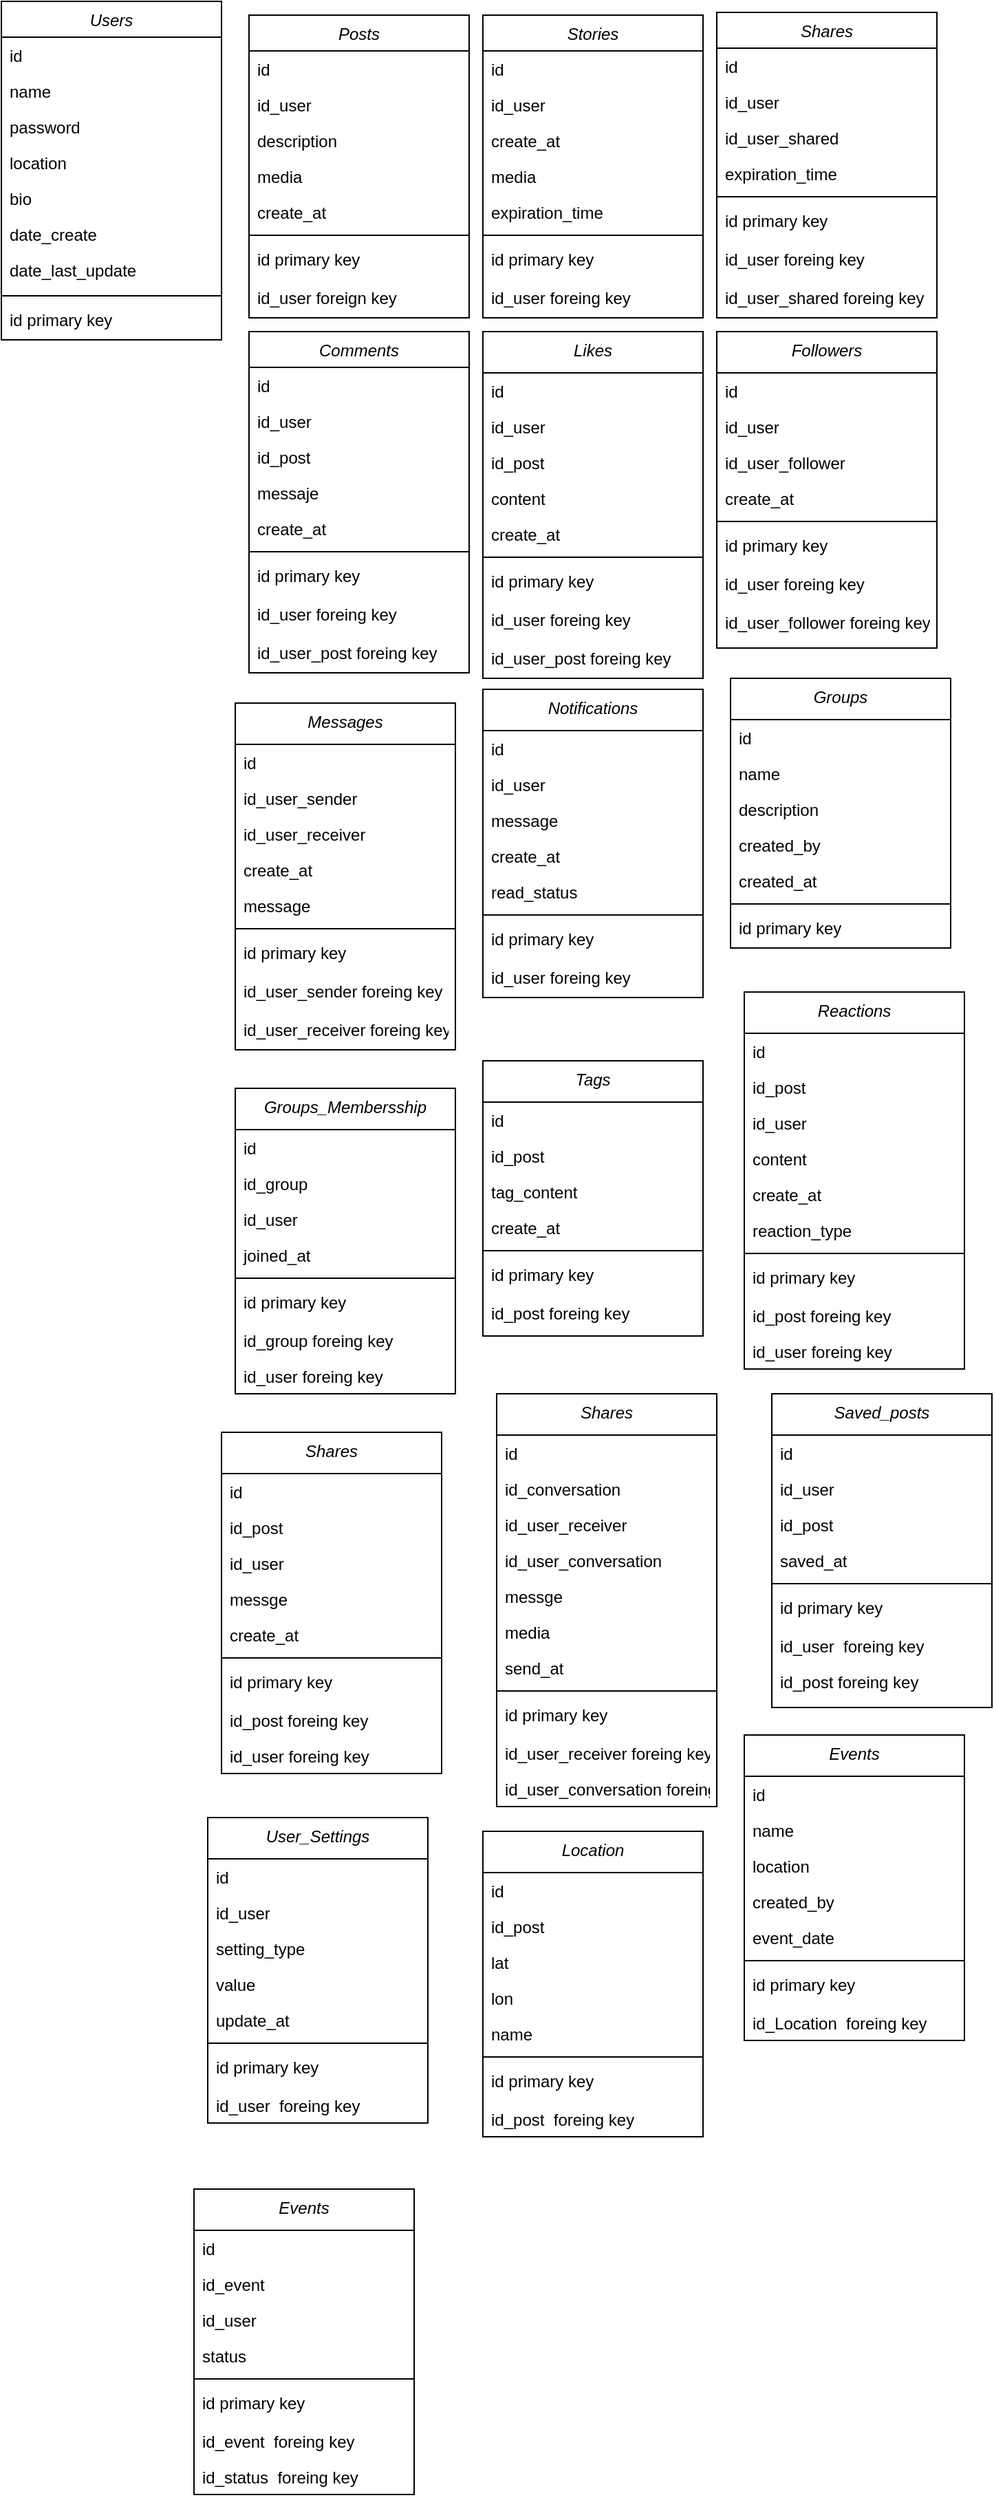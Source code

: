 <mxfile version="24.2.5" type="device">
  <diagram id="C5RBs43oDa-KdzZeNtuy" name="Page-1">
    <mxGraphModel dx="891" dy="434" grid="1" gridSize="10" guides="1" tooltips="1" connect="1" arrows="1" fold="1" page="1" pageScale="1" pageWidth="827" pageHeight="1169" math="0" shadow="0">
      <root>
        <mxCell id="WIyWlLk6GJQsqaUBKTNV-0" />
        <mxCell id="WIyWlLk6GJQsqaUBKTNV-1" parent="WIyWlLk6GJQsqaUBKTNV-0" />
        <mxCell id="zkfFHV4jXpPFQw0GAbJ--0" value="Users" style="swimlane;fontStyle=2;align=center;verticalAlign=top;childLayout=stackLayout;horizontal=1;startSize=26;horizontalStack=0;resizeParent=1;resizeLast=0;collapsible=1;marginBottom=0;rounded=0;shadow=0;strokeWidth=1;" parent="WIyWlLk6GJQsqaUBKTNV-1" vertex="1">
          <mxGeometry x="20" y="90" width="160" height="246" as="geometry">
            <mxRectangle x="230" y="140" width="160" height="26" as="alternateBounds" />
          </mxGeometry>
        </mxCell>
        <mxCell id="zkfFHV4jXpPFQw0GAbJ--1" value="id" style="text;align=left;verticalAlign=top;spacingLeft=4;spacingRight=4;overflow=hidden;rotatable=0;points=[[0,0.5],[1,0.5]];portConstraint=eastwest;" parent="zkfFHV4jXpPFQw0GAbJ--0" vertex="1">
          <mxGeometry y="26" width="160" height="26" as="geometry" />
        </mxCell>
        <mxCell id="zkfFHV4jXpPFQw0GAbJ--2" value="name    " style="text;align=left;verticalAlign=top;spacingLeft=4;spacingRight=4;overflow=hidden;rotatable=0;points=[[0,0.5],[1,0.5]];portConstraint=eastwest;rounded=0;shadow=0;html=0;" parent="zkfFHV4jXpPFQw0GAbJ--0" vertex="1">
          <mxGeometry y="52" width="160" height="26" as="geometry" />
        </mxCell>
        <mxCell id="zkfFHV4jXpPFQw0GAbJ--3" value="password" style="text;align=left;verticalAlign=top;spacingLeft=4;spacingRight=4;overflow=hidden;rotatable=0;points=[[0,0.5],[1,0.5]];portConstraint=eastwest;rounded=0;shadow=0;html=0;" parent="zkfFHV4jXpPFQw0GAbJ--0" vertex="1">
          <mxGeometry y="78" width="160" height="26" as="geometry" />
        </mxCell>
        <mxCell id="zkfFHV4jXpPFQw0GAbJ--5" value="location" style="text;align=left;verticalAlign=top;spacingLeft=4;spacingRight=4;overflow=hidden;rotatable=0;points=[[0,0.5],[1,0.5]];portConstraint=eastwest;" parent="zkfFHV4jXpPFQw0GAbJ--0" vertex="1">
          <mxGeometry y="104" width="160" height="26" as="geometry" />
        </mxCell>
        <mxCell id="OXAkG8kLN1oahMP6CsG_-2" value="bio" style="text;align=left;verticalAlign=top;spacingLeft=4;spacingRight=4;overflow=hidden;rotatable=0;points=[[0,0.5],[1,0.5]];portConstraint=eastwest;rounded=0;shadow=0;html=0;" vertex="1" parent="zkfFHV4jXpPFQw0GAbJ--0">
          <mxGeometry y="130" width="160" height="26" as="geometry" />
        </mxCell>
        <mxCell id="OXAkG8kLN1oahMP6CsG_-1" value="date_create" style="text;align=left;verticalAlign=top;spacingLeft=4;spacingRight=4;overflow=hidden;rotatable=0;points=[[0,0.5],[1,0.5]];portConstraint=eastwest;rounded=0;shadow=0;html=0;" vertex="1" parent="zkfFHV4jXpPFQw0GAbJ--0">
          <mxGeometry y="156" width="160" height="26" as="geometry" />
        </mxCell>
        <mxCell id="OXAkG8kLN1oahMP6CsG_-0" value="date_last_update" style="text;align=left;verticalAlign=top;spacingLeft=4;spacingRight=4;overflow=hidden;rotatable=0;points=[[0,0.5],[1,0.5]];portConstraint=eastwest;rounded=0;shadow=0;html=0;" vertex="1" parent="zkfFHV4jXpPFQw0GAbJ--0">
          <mxGeometry y="182" width="160" height="28" as="geometry" />
        </mxCell>
        <mxCell id="zkfFHV4jXpPFQw0GAbJ--4" value="" style="line;html=1;strokeWidth=1;align=left;verticalAlign=middle;spacingTop=-1;spacingLeft=3;spacingRight=3;rotatable=0;labelPosition=right;points=[];portConstraint=eastwest;" parent="zkfFHV4jXpPFQw0GAbJ--0" vertex="1">
          <mxGeometry y="210" width="160" height="8" as="geometry" />
        </mxCell>
        <mxCell id="OXAkG8kLN1oahMP6CsG_-12" value="id primary key" style="text;align=left;verticalAlign=top;spacingLeft=4;spacingRight=4;overflow=hidden;rotatable=0;points=[[0,0.5],[1,0.5]];portConstraint=eastwest;rounded=0;shadow=0;html=0;" vertex="1" parent="zkfFHV4jXpPFQw0GAbJ--0">
          <mxGeometry y="218" width="160" height="28" as="geometry" />
        </mxCell>
        <mxCell id="OXAkG8kLN1oahMP6CsG_-13" value="Posts" style="swimlane;fontStyle=2;align=center;verticalAlign=top;childLayout=stackLayout;horizontal=1;startSize=26;horizontalStack=0;resizeParent=1;resizeLast=0;collapsible=1;marginBottom=0;rounded=0;shadow=0;strokeWidth=1;" vertex="1" parent="WIyWlLk6GJQsqaUBKTNV-1">
          <mxGeometry x="200" y="100" width="160" height="220" as="geometry">
            <mxRectangle x="230" y="140" width="160" height="26" as="alternateBounds" />
          </mxGeometry>
        </mxCell>
        <mxCell id="OXAkG8kLN1oahMP6CsG_-14" value="id" style="text;align=left;verticalAlign=top;spacingLeft=4;spacingRight=4;overflow=hidden;rotatable=0;points=[[0,0.5],[1,0.5]];portConstraint=eastwest;" vertex="1" parent="OXAkG8kLN1oahMP6CsG_-13">
          <mxGeometry y="26" width="160" height="26" as="geometry" />
        </mxCell>
        <mxCell id="OXAkG8kLN1oahMP6CsG_-15" value="id_user" style="text;align=left;verticalAlign=top;spacingLeft=4;spacingRight=4;overflow=hidden;rotatable=0;points=[[0,0.5],[1,0.5]];portConstraint=eastwest;rounded=0;shadow=0;html=0;" vertex="1" parent="OXAkG8kLN1oahMP6CsG_-13">
          <mxGeometry y="52" width="160" height="26" as="geometry" />
        </mxCell>
        <mxCell id="OXAkG8kLN1oahMP6CsG_-16" value="description" style="text;align=left;verticalAlign=top;spacingLeft=4;spacingRight=4;overflow=hidden;rotatable=0;points=[[0,0.5],[1,0.5]];portConstraint=eastwest;rounded=0;shadow=0;html=0;" vertex="1" parent="OXAkG8kLN1oahMP6CsG_-13">
          <mxGeometry y="78" width="160" height="26" as="geometry" />
        </mxCell>
        <mxCell id="OXAkG8kLN1oahMP6CsG_-17" value="media" style="text;align=left;verticalAlign=top;spacingLeft=4;spacingRight=4;overflow=hidden;rotatable=0;points=[[0,0.5],[1,0.5]];portConstraint=eastwest;" vertex="1" parent="OXAkG8kLN1oahMP6CsG_-13">
          <mxGeometry y="104" width="160" height="26" as="geometry" />
        </mxCell>
        <mxCell id="OXAkG8kLN1oahMP6CsG_-18" value="create_at" style="text;align=left;verticalAlign=top;spacingLeft=4;spacingRight=4;overflow=hidden;rotatable=0;points=[[0,0.5],[1,0.5]];portConstraint=eastwest;rounded=0;shadow=0;html=0;" vertex="1" parent="OXAkG8kLN1oahMP6CsG_-13">
          <mxGeometry y="130" width="160" height="26" as="geometry" />
        </mxCell>
        <mxCell id="OXAkG8kLN1oahMP6CsG_-21" value="" style="line;html=1;strokeWidth=1;align=left;verticalAlign=middle;spacingTop=-1;spacingLeft=3;spacingRight=3;rotatable=0;labelPosition=right;points=[];portConstraint=eastwest;" vertex="1" parent="OXAkG8kLN1oahMP6CsG_-13">
          <mxGeometry y="156" width="160" height="8" as="geometry" />
        </mxCell>
        <mxCell id="OXAkG8kLN1oahMP6CsG_-22" value="id primary key" style="text;align=left;verticalAlign=top;spacingLeft=4;spacingRight=4;overflow=hidden;rotatable=0;points=[[0,0.5],[1,0.5]];portConstraint=eastwest;rounded=0;shadow=0;html=0;" vertex="1" parent="OXAkG8kLN1oahMP6CsG_-13">
          <mxGeometry y="164" width="160" height="28" as="geometry" />
        </mxCell>
        <mxCell id="OXAkG8kLN1oahMP6CsG_-31" value="id_user foreign key" style="text;align=left;verticalAlign=top;spacingLeft=4;spacingRight=4;overflow=hidden;rotatable=0;points=[[0,0.5],[1,0.5]];portConstraint=eastwest;rounded=0;shadow=0;html=0;" vertex="1" parent="OXAkG8kLN1oahMP6CsG_-13">
          <mxGeometry y="192" width="160" height="28" as="geometry" />
        </mxCell>
        <mxCell id="OXAkG8kLN1oahMP6CsG_-23" value="Stories" style="swimlane;fontStyle=2;align=center;verticalAlign=top;childLayout=stackLayout;horizontal=1;startSize=26;horizontalStack=0;resizeParent=1;resizeLast=0;collapsible=1;marginBottom=0;rounded=0;shadow=0;strokeWidth=1;" vertex="1" parent="WIyWlLk6GJQsqaUBKTNV-1">
          <mxGeometry x="370" y="100" width="160" height="220" as="geometry">
            <mxRectangle x="230" y="140" width="160" height="26" as="alternateBounds" />
          </mxGeometry>
        </mxCell>
        <mxCell id="OXAkG8kLN1oahMP6CsG_-24" value="id" style="text;align=left;verticalAlign=top;spacingLeft=4;spacingRight=4;overflow=hidden;rotatable=0;points=[[0,0.5],[1,0.5]];portConstraint=eastwest;" vertex="1" parent="OXAkG8kLN1oahMP6CsG_-23">
          <mxGeometry y="26" width="160" height="26" as="geometry" />
        </mxCell>
        <mxCell id="OXAkG8kLN1oahMP6CsG_-25" value="id_user" style="text;align=left;verticalAlign=top;spacingLeft=4;spacingRight=4;overflow=hidden;rotatable=0;points=[[0,0.5],[1,0.5]];portConstraint=eastwest;rounded=0;shadow=0;html=0;" vertex="1" parent="OXAkG8kLN1oahMP6CsG_-23">
          <mxGeometry y="52" width="160" height="26" as="geometry" />
        </mxCell>
        <mxCell id="OXAkG8kLN1oahMP6CsG_-26" value="create_at" style="text;align=left;verticalAlign=top;spacingLeft=4;spacingRight=4;overflow=hidden;rotatable=0;points=[[0,0.5],[1,0.5]];portConstraint=eastwest;rounded=0;shadow=0;html=0;" vertex="1" parent="OXAkG8kLN1oahMP6CsG_-23">
          <mxGeometry y="78" width="160" height="26" as="geometry" />
        </mxCell>
        <mxCell id="OXAkG8kLN1oahMP6CsG_-27" value="media" style="text;align=left;verticalAlign=top;spacingLeft=4;spacingRight=4;overflow=hidden;rotatable=0;points=[[0,0.5],[1,0.5]];portConstraint=eastwest;" vertex="1" parent="OXAkG8kLN1oahMP6CsG_-23">
          <mxGeometry y="104" width="160" height="26" as="geometry" />
        </mxCell>
        <mxCell id="OXAkG8kLN1oahMP6CsG_-28" value="expiration_time" style="text;align=left;verticalAlign=top;spacingLeft=4;spacingRight=4;overflow=hidden;rotatable=0;points=[[0,0.5],[1,0.5]];portConstraint=eastwest;rounded=0;shadow=0;html=0;" vertex="1" parent="OXAkG8kLN1oahMP6CsG_-23">
          <mxGeometry y="130" width="160" height="26" as="geometry" />
        </mxCell>
        <mxCell id="OXAkG8kLN1oahMP6CsG_-29" value="" style="line;html=1;strokeWidth=1;align=left;verticalAlign=middle;spacingTop=-1;spacingLeft=3;spacingRight=3;rotatable=0;labelPosition=right;points=[];portConstraint=eastwest;" vertex="1" parent="OXAkG8kLN1oahMP6CsG_-23">
          <mxGeometry y="156" width="160" height="8" as="geometry" />
        </mxCell>
        <mxCell id="OXAkG8kLN1oahMP6CsG_-30" value="id primary key" style="text;align=left;verticalAlign=top;spacingLeft=4;spacingRight=4;overflow=hidden;rotatable=0;points=[[0,0.5],[1,0.5]];portConstraint=eastwest;rounded=0;shadow=0;html=0;" vertex="1" parent="OXAkG8kLN1oahMP6CsG_-23">
          <mxGeometry y="164" width="160" height="28" as="geometry" />
        </mxCell>
        <mxCell id="OXAkG8kLN1oahMP6CsG_-32" value="id_user foreing key" style="text;align=left;verticalAlign=top;spacingLeft=4;spacingRight=4;overflow=hidden;rotatable=0;points=[[0,0.5],[1,0.5]];portConstraint=eastwest;rounded=0;shadow=0;html=0;" vertex="1" parent="OXAkG8kLN1oahMP6CsG_-23">
          <mxGeometry y="192" width="160" height="28" as="geometry" />
        </mxCell>
        <mxCell id="OXAkG8kLN1oahMP6CsG_-33" value="Shares" style="swimlane;fontStyle=2;align=center;verticalAlign=top;childLayout=stackLayout;horizontal=1;startSize=26;horizontalStack=0;resizeParent=1;resizeLast=0;collapsible=1;marginBottom=0;rounded=0;shadow=0;strokeWidth=1;" vertex="1" parent="WIyWlLk6GJQsqaUBKTNV-1">
          <mxGeometry x="540" y="98" width="160" height="222" as="geometry">
            <mxRectangle x="230" y="140" width="160" height="26" as="alternateBounds" />
          </mxGeometry>
        </mxCell>
        <mxCell id="OXAkG8kLN1oahMP6CsG_-34" value="id" style="text;align=left;verticalAlign=top;spacingLeft=4;spacingRight=4;overflow=hidden;rotatable=0;points=[[0,0.5],[1,0.5]];portConstraint=eastwest;" vertex="1" parent="OXAkG8kLN1oahMP6CsG_-33">
          <mxGeometry y="26" width="160" height="26" as="geometry" />
        </mxCell>
        <mxCell id="OXAkG8kLN1oahMP6CsG_-35" value="id_user" style="text;align=left;verticalAlign=top;spacingLeft=4;spacingRight=4;overflow=hidden;rotatable=0;points=[[0,0.5],[1,0.5]];portConstraint=eastwest;rounded=0;shadow=0;html=0;" vertex="1" parent="OXAkG8kLN1oahMP6CsG_-33">
          <mxGeometry y="52" width="160" height="26" as="geometry" />
        </mxCell>
        <mxCell id="OXAkG8kLN1oahMP6CsG_-36" value="id_user_shared" style="text;align=left;verticalAlign=top;spacingLeft=4;spacingRight=4;overflow=hidden;rotatable=0;points=[[0,0.5],[1,0.5]];portConstraint=eastwest;rounded=0;shadow=0;html=0;" vertex="1" parent="OXAkG8kLN1oahMP6CsG_-33">
          <mxGeometry y="78" width="160" height="26" as="geometry" />
        </mxCell>
        <mxCell id="OXAkG8kLN1oahMP6CsG_-38" value="expiration_time" style="text;align=left;verticalAlign=top;spacingLeft=4;spacingRight=4;overflow=hidden;rotatable=0;points=[[0,0.5],[1,0.5]];portConstraint=eastwest;rounded=0;shadow=0;html=0;" vertex="1" parent="OXAkG8kLN1oahMP6CsG_-33">
          <mxGeometry y="104" width="160" height="26" as="geometry" />
        </mxCell>
        <mxCell id="OXAkG8kLN1oahMP6CsG_-39" value="" style="line;html=1;strokeWidth=1;align=left;verticalAlign=middle;spacingTop=-1;spacingLeft=3;spacingRight=3;rotatable=0;labelPosition=right;points=[];portConstraint=eastwest;" vertex="1" parent="OXAkG8kLN1oahMP6CsG_-33">
          <mxGeometry y="130" width="160" height="8" as="geometry" />
        </mxCell>
        <mxCell id="OXAkG8kLN1oahMP6CsG_-40" value="id primary key" style="text;align=left;verticalAlign=top;spacingLeft=4;spacingRight=4;overflow=hidden;rotatable=0;points=[[0,0.5],[1,0.5]];portConstraint=eastwest;rounded=0;shadow=0;html=0;" vertex="1" parent="OXAkG8kLN1oahMP6CsG_-33">
          <mxGeometry y="138" width="160" height="28" as="geometry" />
        </mxCell>
        <mxCell id="OXAkG8kLN1oahMP6CsG_-41" value="id_user foreing key" style="text;align=left;verticalAlign=top;spacingLeft=4;spacingRight=4;overflow=hidden;rotatable=0;points=[[0,0.5],[1,0.5]];portConstraint=eastwest;rounded=0;shadow=0;html=0;" vertex="1" parent="OXAkG8kLN1oahMP6CsG_-33">
          <mxGeometry y="166" width="160" height="28" as="geometry" />
        </mxCell>
        <mxCell id="OXAkG8kLN1oahMP6CsG_-43" value="id_user_shared foreing key" style="text;align=left;verticalAlign=top;spacingLeft=4;spacingRight=4;overflow=hidden;rotatable=0;points=[[0,0.5],[1,0.5]];portConstraint=eastwest;rounded=0;shadow=0;html=0;" vertex="1" parent="OXAkG8kLN1oahMP6CsG_-33">
          <mxGeometry y="194" width="160" height="28" as="geometry" />
        </mxCell>
        <mxCell id="OXAkG8kLN1oahMP6CsG_-44" value="Comments" style="swimlane;fontStyle=2;align=center;verticalAlign=top;childLayout=stackLayout;horizontal=1;startSize=26;horizontalStack=0;resizeParent=1;resizeLast=0;collapsible=1;marginBottom=0;rounded=0;shadow=0;strokeWidth=1;" vertex="1" parent="WIyWlLk6GJQsqaUBKTNV-1">
          <mxGeometry x="200" y="330" width="160" height="248" as="geometry">
            <mxRectangle x="230" y="140" width="160" height="26" as="alternateBounds" />
          </mxGeometry>
        </mxCell>
        <mxCell id="OXAkG8kLN1oahMP6CsG_-45" value="id" style="text;align=left;verticalAlign=top;spacingLeft=4;spacingRight=4;overflow=hidden;rotatable=0;points=[[0,0.5],[1,0.5]];portConstraint=eastwest;" vertex="1" parent="OXAkG8kLN1oahMP6CsG_-44">
          <mxGeometry y="26" width="160" height="26" as="geometry" />
        </mxCell>
        <mxCell id="OXAkG8kLN1oahMP6CsG_-46" value="id_user" style="text;align=left;verticalAlign=top;spacingLeft=4;spacingRight=4;overflow=hidden;rotatable=0;points=[[0,0.5],[1,0.5]];portConstraint=eastwest;rounded=0;shadow=0;html=0;" vertex="1" parent="OXAkG8kLN1oahMP6CsG_-44">
          <mxGeometry y="52" width="160" height="26" as="geometry" />
        </mxCell>
        <mxCell id="OXAkG8kLN1oahMP6CsG_-47" value="id_post" style="text;align=left;verticalAlign=top;spacingLeft=4;spacingRight=4;overflow=hidden;rotatable=0;points=[[0,0.5],[1,0.5]];portConstraint=eastwest;rounded=0;shadow=0;html=0;" vertex="1" parent="OXAkG8kLN1oahMP6CsG_-44">
          <mxGeometry y="78" width="160" height="26" as="geometry" />
        </mxCell>
        <mxCell id="OXAkG8kLN1oahMP6CsG_-48" value="messaje" style="text;align=left;verticalAlign=top;spacingLeft=4;spacingRight=4;overflow=hidden;rotatable=0;points=[[0,0.5],[1,0.5]];portConstraint=eastwest;rounded=0;shadow=0;html=0;" vertex="1" parent="OXAkG8kLN1oahMP6CsG_-44">
          <mxGeometry y="104" width="160" height="26" as="geometry" />
        </mxCell>
        <mxCell id="OXAkG8kLN1oahMP6CsG_-53" value="create_at" style="text;align=left;verticalAlign=top;spacingLeft=4;spacingRight=4;overflow=hidden;rotatable=0;points=[[0,0.5],[1,0.5]];portConstraint=eastwest;rounded=0;shadow=0;html=0;" vertex="1" parent="OXAkG8kLN1oahMP6CsG_-44">
          <mxGeometry y="130" width="160" height="26" as="geometry" />
        </mxCell>
        <mxCell id="OXAkG8kLN1oahMP6CsG_-49" value="" style="line;html=1;strokeWidth=1;align=left;verticalAlign=middle;spacingTop=-1;spacingLeft=3;spacingRight=3;rotatable=0;labelPosition=right;points=[];portConstraint=eastwest;" vertex="1" parent="OXAkG8kLN1oahMP6CsG_-44">
          <mxGeometry y="156" width="160" height="8" as="geometry" />
        </mxCell>
        <mxCell id="OXAkG8kLN1oahMP6CsG_-50" value="id primary key" style="text;align=left;verticalAlign=top;spacingLeft=4;spacingRight=4;overflow=hidden;rotatable=0;points=[[0,0.5],[1,0.5]];portConstraint=eastwest;rounded=0;shadow=0;html=0;" vertex="1" parent="OXAkG8kLN1oahMP6CsG_-44">
          <mxGeometry y="164" width="160" height="28" as="geometry" />
        </mxCell>
        <mxCell id="OXAkG8kLN1oahMP6CsG_-51" value="id_user foreing key" style="text;align=left;verticalAlign=top;spacingLeft=4;spacingRight=4;overflow=hidden;rotatable=0;points=[[0,0.5],[1,0.5]];portConstraint=eastwest;rounded=0;shadow=0;html=0;" vertex="1" parent="OXAkG8kLN1oahMP6CsG_-44">
          <mxGeometry y="192" width="160" height="28" as="geometry" />
        </mxCell>
        <mxCell id="OXAkG8kLN1oahMP6CsG_-52" value="id_user_post foreing key" style="text;align=left;verticalAlign=top;spacingLeft=4;spacingRight=4;overflow=hidden;rotatable=0;points=[[0,0.5],[1,0.5]];portConstraint=eastwest;rounded=0;shadow=0;html=0;" vertex="1" parent="OXAkG8kLN1oahMP6CsG_-44">
          <mxGeometry y="220" width="160" height="28" as="geometry" />
        </mxCell>
        <mxCell id="OXAkG8kLN1oahMP6CsG_-54" value="Likes" style="swimlane;fontStyle=2;align=center;verticalAlign=top;childLayout=stackLayout;horizontal=1;startSize=30;horizontalStack=0;resizeParent=1;resizeLast=0;collapsible=1;marginBottom=0;rounded=0;shadow=0;strokeWidth=1;" vertex="1" parent="WIyWlLk6GJQsqaUBKTNV-1">
          <mxGeometry x="370" y="330" width="160" height="252" as="geometry">
            <mxRectangle x="230" y="140" width="160" height="26" as="alternateBounds" />
          </mxGeometry>
        </mxCell>
        <mxCell id="OXAkG8kLN1oahMP6CsG_-55" value="id" style="text;align=left;verticalAlign=top;spacingLeft=4;spacingRight=4;overflow=hidden;rotatable=0;points=[[0,0.5],[1,0.5]];portConstraint=eastwest;" vertex="1" parent="OXAkG8kLN1oahMP6CsG_-54">
          <mxGeometry y="30" width="160" height="26" as="geometry" />
        </mxCell>
        <mxCell id="OXAkG8kLN1oahMP6CsG_-56" value="id_user" style="text;align=left;verticalAlign=top;spacingLeft=4;spacingRight=4;overflow=hidden;rotatable=0;points=[[0,0.5],[1,0.5]];portConstraint=eastwest;rounded=0;shadow=0;html=0;" vertex="1" parent="OXAkG8kLN1oahMP6CsG_-54">
          <mxGeometry y="56" width="160" height="26" as="geometry" />
        </mxCell>
        <mxCell id="OXAkG8kLN1oahMP6CsG_-57" value="id_post" style="text;align=left;verticalAlign=top;spacingLeft=4;spacingRight=4;overflow=hidden;rotatable=0;points=[[0,0.5],[1,0.5]];portConstraint=eastwest;rounded=0;shadow=0;html=0;" vertex="1" parent="OXAkG8kLN1oahMP6CsG_-54">
          <mxGeometry y="82" width="160" height="26" as="geometry" />
        </mxCell>
        <mxCell id="OXAkG8kLN1oahMP6CsG_-58" value="content" style="text;align=left;verticalAlign=top;spacingLeft=4;spacingRight=4;overflow=hidden;rotatable=0;points=[[0,0.5],[1,0.5]];portConstraint=eastwest;rounded=0;shadow=0;html=0;" vertex="1" parent="OXAkG8kLN1oahMP6CsG_-54">
          <mxGeometry y="108" width="160" height="26" as="geometry" />
        </mxCell>
        <mxCell id="OXAkG8kLN1oahMP6CsG_-59" value="create_at" style="text;align=left;verticalAlign=top;spacingLeft=4;spacingRight=4;overflow=hidden;rotatable=0;points=[[0,0.5],[1,0.5]];portConstraint=eastwest;rounded=0;shadow=0;html=0;" vertex="1" parent="OXAkG8kLN1oahMP6CsG_-54">
          <mxGeometry y="134" width="160" height="26" as="geometry" />
        </mxCell>
        <mxCell id="OXAkG8kLN1oahMP6CsG_-60" value="" style="line;html=1;strokeWidth=1;align=left;verticalAlign=middle;spacingTop=-1;spacingLeft=3;spacingRight=3;rotatable=0;labelPosition=right;points=[];portConstraint=eastwest;" vertex="1" parent="OXAkG8kLN1oahMP6CsG_-54">
          <mxGeometry y="160" width="160" height="8" as="geometry" />
        </mxCell>
        <mxCell id="OXAkG8kLN1oahMP6CsG_-61" value="id primary key" style="text;align=left;verticalAlign=top;spacingLeft=4;spacingRight=4;overflow=hidden;rotatable=0;points=[[0,0.5],[1,0.5]];portConstraint=eastwest;rounded=0;shadow=0;html=0;" vertex="1" parent="OXAkG8kLN1oahMP6CsG_-54">
          <mxGeometry y="168" width="160" height="28" as="geometry" />
        </mxCell>
        <mxCell id="OXAkG8kLN1oahMP6CsG_-62" value="id_user foreing key" style="text;align=left;verticalAlign=top;spacingLeft=4;spacingRight=4;overflow=hidden;rotatable=0;points=[[0,0.5],[1,0.5]];portConstraint=eastwest;rounded=0;shadow=0;html=0;" vertex="1" parent="OXAkG8kLN1oahMP6CsG_-54">
          <mxGeometry y="196" width="160" height="28" as="geometry" />
        </mxCell>
        <mxCell id="OXAkG8kLN1oahMP6CsG_-63" value="id_user_post foreing key" style="text;align=left;verticalAlign=top;spacingLeft=4;spacingRight=4;overflow=hidden;rotatable=0;points=[[0,0.5],[1,0.5]];portConstraint=eastwest;rounded=0;shadow=0;html=0;" vertex="1" parent="OXAkG8kLN1oahMP6CsG_-54">
          <mxGeometry y="224" width="160" height="28" as="geometry" />
        </mxCell>
        <mxCell id="OXAkG8kLN1oahMP6CsG_-65" value="Followers" style="swimlane;fontStyle=2;align=center;verticalAlign=top;childLayout=stackLayout;horizontal=1;startSize=30;horizontalStack=0;resizeParent=1;resizeLast=0;collapsible=1;marginBottom=0;rounded=0;shadow=0;strokeWidth=1;" vertex="1" parent="WIyWlLk6GJQsqaUBKTNV-1">
          <mxGeometry x="540" y="330" width="160" height="230" as="geometry">
            <mxRectangle x="230" y="140" width="160" height="26" as="alternateBounds" />
          </mxGeometry>
        </mxCell>
        <mxCell id="OXAkG8kLN1oahMP6CsG_-66" value="id" style="text;align=left;verticalAlign=top;spacingLeft=4;spacingRight=4;overflow=hidden;rotatable=0;points=[[0,0.5],[1,0.5]];portConstraint=eastwest;" vertex="1" parent="OXAkG8kLN1oahMP6CsG_-65">
          <mxGeometry y="30" width="160" height="26" as="geometry" />
        </mxCell>
        <mxCell id="OXAkG8kLN1oahMP6CsG_-67" value="id_user" style="text;align=left;verticalAlign=top;spacingLeft=4;spacingRight=4;overflow=hidden;rotatable=0;points=[[0,0.5],[1,0.5]];portConstraint=eastwest;rounded=0;shadow=0;html=0;" vertex="1" parent="OXAkG8kLN1oahMP6CsG_-65">
          <mxGeometry y="56" width="160" height="26" as="geometry" />
        </mxCell>
        <mxCell id="OXAkG8kLN1oahMP6CsG_-68" value="id_user_follower" style="text;align=left;verticalAlign=top;spacingLeft=4;spacingRight=4;overflow=hidden;rotatable=0;points=[[0,0.5],[1,0.5]];portConstraint=eastwest;rounded=0;shadow=0;html=0;" vertex="1" parent="OXAkG8kLN1oahMP6CsG_-65">
          <mxGeometry y="82" width="160" height="26" as="geometry" />
        </mxCell>
        <mxCell id="OXAkG8kLN1oahMP6CsG_-70" value="create_at" style="text;align=left;verticalAlign=top;spacingLeft=4;spacingRight=4;overflow=hidden;rotatable=0;points=[[0,0.5],[1,0.5]];portConstraint=eastwest;rounded=0;shadow=0;html=0;" vertex="1" parent="OXAkG8kLN1oahMP6CsG_-65">
          <mxGeometry y="108" width="160" height="26" as="geometry" />
        </mxCell>
        <mxCell id="OXAkG8kLN1oahMP6CsG_-71" value="" style="line;html=1;strokeWidth=1;align=left;verticalAlign=middle;spacingTop=-1;spacingLeft=3;spacingRight=3;rotatable=0;labelPosition=right;points=[];portConstraint=eastwest;" vertex="1" parent="OXAkG8kLN1oahMP6CsG_-65">
          <mxGeometry y="134" width="160" height="8" as="geometry" />
        </mxCell>
        <mxCell id="OXAkG8kLN1oahMP6CsG_-72" value="id primary key" style="text;align=left;verticalAlign=top;spacingLeft=4;spacingRight=4;overflow=hidden;rotatable=0;points=[[0,0.5],[1,0.5]];portConstraint=eastwest;rounded=0;shadow=0;html=0;" vertex="1" parent="OXAkG8kLN1oahMP6CsG_-65">
          <mxGeometry y="142" width="160" height="28" as="geometry" />
        </mxCell>
        <mxCell id="OXAkG8kLN1oahMP6CsG_-73" value="id_user foreing key" style="text;align=left;verticalAlign=top;spacingLeft=4;spacingRight=4;overflow=hidden;rotatable=0;points=[[0,0.5],[1,0.5]];portConstraint=eastwest;rounded=0;shadow=0;html=0;" vertex="1" parent="OXAkG8kLN1oahMP6CsG_-65">
          <mxGeometry y="170" width="160" height="28" as="geometry" />
        </mxCell>
        <mxCell id="OXAkG8kLN1oahMP6CsG_-74" value="id_user_follower foreing key" style="text;align=left;verticalAlign=top;spacingLeft=4;spacingRight=4;overflow=hidden;rotatable=0;points=[[0,0.5],[1,0.5]];portConstraint=eastwest;rounded=0;shadow=0;html=0;" vertex="1" parent="OXAkG8kLN1oahMP6CsG_-65">
          <mxGeometry y="198" width="160" height="28" as="geometry" />
        </mxCell>
        <mxCell id="OXAkG8kLN1oahMP6CsG_-75" value="Messages" style="swimlane;fontStyle=2;align=center;verticalAlign=top;childLayout=stackLayout;horizontal=1;startSize=30;horizontalStack=0;resizeParent=1;resizeLast=0;collapsible=1;marginBottom=0;rounded=0;shadow=0;strokeWidth=1;" vertex="1" parent="WIyWlLk6GJQsqaUBKTNV-1">
          <mxGeometry x="190" y="600" width="160" height="252" as="geometry">
            <mxRectangle x="230" y="140" width="160" height="26" as="alternateBounds" />
          </mxGeometry>
        </mxCell>
        <mxCell id="OXAkG8kLN1oahMP6CsG_-76" value="id" style="text;align=left;verticalAlign=top;spacingLeft=4;spacingRight=4;overflow=hidden;rotatable=0;points=[[0,0.5],[1,0.5]];portConstraint=eastwest;" vertex="1" parent="OXAkG8kLN1oahMP6CsG_-75">
          <mxGeometry y="30" width="160" height="26" as="geometry" />
        </mxCell>
        <mxCell id="OXAkG8kLN1oahMP6CsG_-77" value="id_user_sender" style="text;align=left;verticalAlign=top;spacingLeft=4;spacingRight=4;overflow=hidden;rotatable=0;points=[[0,0.5],[1,0.5]];portConstraint=eastwest;rounded=0;shadow=0;html=0;" vertex="1" parent="OXAkG8kLN1oahMP6CsG_-75">
          <mxGeometry y="56" width="160" height="26" as="geometry" />
        </mxCell>
        <mxCell id="OXAkG8kLN1oahMP6CsG_-78" value="id_user_receiver" style="text;align=left;verticalAlign=top;spacingLeft=4;spacingRight=4;overflow=hidden;rotatable=0;points=[[0,0.5],[1,0.5]];portConstraint=eastwest;rounded=0;shadow=0;html=0;" vertex="1" parent="OXAkG8kLN1oahMP6CsG_-75">
          <mxGeometry y="82" width="160" height="26" as="geometry" />
        </mxCell>
        <mxCell id="OXAkG8kLN1oahMP6CsG_-79" value="create_at" style="text;align=left;verticalAlign=top;spacingLeft=4;spacingRight=4;overflow=hidden;rotatable=0;points=[[0,0.5],[1,0.5]];portConstraint=eastwest;rounded=0;shadow=0;html=0;" vertex="1" parent="OXAkG8kLN1oahMP6CsG_-75">
          <mxGeometry y="108" width="160" height="26" as="geometry" />
        </mxCell>
        <mxCell id="OXAkG8kLN1oahMP6CsG_-84" value="message" style="text;align=left;verticalAlign=top;spacingLeft=4;spacingRight=4;overflow=hidden;rotatable=0;points=[[0,0.5],[1,0.5]];portConstraint=eastwest;rounded=0;shadow=0;html=0;" vertex="1" parent="OXAkG8kLN1oahMP6CsG_-75">
          <mxGeometry y="134" width="160" height="26" as="geometry" />
        </mxCell>
        <mxCell id="OXAkG8kLN1oahMP6CsG_-80" value="" style="line;html=1;strokeWidth=1;align=left;verticalAlign=middle;spacingTop=-1;spacingLeft=3;spacingRight=3;rotatable=0;labelPosition=right;points=[];portConstraint=eastwest;" vertex="1" parent="OXAkG8kLN1oahMP6CsG_-75">
          <mxGeometry y="160" width="160" height="8" as="geometry" />
        </mxCell>
        <mxCell id="OXAkG8kLN1oahMP6CsG_-81" value="id primary key" style="text;align=left;verticalAlign=top;spacingLeft=4;spacingRight=4;overflow=hidden;rotatable=0;points=[[0,0.5],[1,0.5]];portConstraint=eastwest;rounded=0;shadow=0;html=0;" vertex="1" parent="OXAkG8kLN1oahMP6CsG_-75">
          <mxGeometry y="168" width="160" height="28" as="geometry" />
        </mxCell>
        <mxCell id="OXAkG8kLN1oahMP6CsG_-82" value="id_user_sender foreing key" style="text;align=left;verticalAlign=top;spacingLeft=4;spacingRight=4;overflow=hidden;rotatable=0;points=[[0,0.5],[1,0.5]];portConstraint=eastwest;rounded=0;shadow=0;html=0;" vertex="1" parent="OXAkG8kLN1oahMP6CsG_-75">
          <mxGeometry y="196" width="160" height="28" as="geometry" />
        </mxCell>
        <mxCell id="OXAkG8kLN1oahMP6CsG_-83" value="id_user_receiver foreing key" style="text;align=left;verticalAlign=top;spacingLeft=4;spacingRight=4;overflow=hidden;rotatable=0;points=[[0,0.5],[1,0.5]];portConstraint=eastwest;rounded=0;shadow=0;html=0;" vertex="1" parent="OXAkG8kLN1oahMP6CsG_-75">
          <mxGeometry y="224" width="160" height="28" as="geometry" />
        </mxCell>
        <mxCell id="OXAkG8kLN1oahMP6CsG_-85" value="Notifications" style="swimlane;fontStyle=2;align=center;verticalAlign=top;childLayout=stackLayout;horizontal=1;startSize=30;horizontalStack=0;resizeParent=1;resizeLast=0;collapsible=1;marginBottom=0;rounded=0;shadow=0;strokeWidth=1;" vertex="1" parent="WIyWlLk6GJQsqaUBKTNV-1">
          <mxGeometry x="370" y="590" width="160" height="224" as="geometry">
            <mxRectangle x="230" y="140" width="160" height="26" as="alternateBounds" />
          </mxGeometry>
        </mxCell>
        <mxCell id="OXAkG8kLN1oahMP6CsG_-86" value="id" style="text;align=left;verticalAlign=top;spacingLeft=4;spacingRight=4;overflow=hidden;rotatable=0;points=[[0,0.5],[1,0.5]];portConstraint=eastwest;" vertex="1" parent="OXAkG8kLN1oahMP6CsG_-85">
          <mxGeometry y="30" width="160" height="26" as="geometry" />
        </mxCell>
        <mxCell id="OXAkG8kLN1oahMP6CsG_-87" value="id_user" style="text;align=left;verticalAlign=top;spacingLeft=4;spacingRight=4;overflow=hidden;rotatable=0;points=[[0,0.5],[1,0.5]];portConstraint=eastwest;rounded=0;shadow=0;html=0;" vertex="1" parent="OXAkG8kLN1oahMP6CsG_-85">
          <mxGeometry y="56" width="160" height="26" as="geometry" />
        </mxCell>
        <mxCell id="OXAkG8kLN1oahMP6CsG_-88" value="message" style="text;align=left;verticalAlign=top;spacingLeft=4;spacingRight=4;overflow=hidden;rotatable=0;points=[[0,0.5],[1,0.5]];portConstraint=eastwest;rounded=0;shadow=0;html=0;" vertex="1" parent="OXAkG8kLN1oahMP6CsG_-85">
          <mxGeometry y="82" width="160" height="26" as="geometry" />
        </mxCell>
        <mxCell id="OXAkG8kLN1oahMP6CsG_-89" value="create_at" style="text;align=left;verticalAlign=top;spacingLeft=4;spacingRight=4;overflow=hidden;rotatable=0;points=[[0,0.5],[1,0.5]];portConstraint=eastwest;rounded=0;shadow=0;html=0;" vertex="1" parent="OXAkG8kLN1oahMP6CsG_-85">
          <mxGeometry y="108" width="160" height="26" as="geometry" />
        </mxCell>
        <mxCell id="OXAkG8kLN1oahMP6CsG_-90" value="read_status" style="text;align=left;verticalAlign=top;spacingLeft=4;spacingRight=4;overflow=hidden;rotatable=0;points=[[0,0.5],[1,0.5]];portConstraint=eastwest;rounded=0;shadow=0;html=0;" vertex="1" parent="OXAkG8kLN1oahMP6CsG_-85">
          <mxGeometry y="134" width="160" height="26" as="geometry" />
        </mxCell>
        <mxCell id="OXAkG8kLN1oahMP6CsG_-91" value="" style="line;html=1;strokeWidth=1;align=left;verticalAlign=middle;spacingTop=-1;spacingLeft=3;spacingRight=3;rotatable=0;labelPosition=right;points=[];portConstraint=eastwest;" vertex="1" parent="OXAkG8kLN1oahMP6CsG_-85">
          <mxGeometry y="160" width="160" height="8" as="geometry" />
        </mxCell>
        <mxCell id="OXAkG8kLN1oahMP6CsG_-92" value="id primary key" style="text;align=left;verticalAlign=top;spacingLeft=4;spacingRight=4;overflow=hidden;rotatable=0;points=[[0,0.5],[1,0.5]];portConstraint=eastwest;rounded=0;shadow=0;html=0;" vertex="1" parent="OXAkG8kLN1oahMP6CsG_-85">
          <mxGeometry y="168" width="160" height="28" as="geometry" />
        </mxCell>
        <mxCell id="OXAkG8kLN1oahMP6CsG_-94" value="id_user foreing key" style="text;align=left;verticalAlign=top;spacingLeft=4;spacingRight=4;overflow=hidden;rotatable=0;points=[[0,0.5],[1,0.5]];portConstraint=eastwest;rounded=0;shadow=0;html=0;" vertex="1" parent="OXAkG8kLN1oahMP6CsG_-85">
          <mxGeometry y="196" width="160" height="28" as="geometry" />
        </mxCell>
        <mxCell id="OXAkG8kLN1oahMP6CsG_-95" value="Groups" style="swimlane;fontStyle=2;align=center;verticalAlign=top;childLayout=stackLayout;horizontal=1;startSize=30;horizontalStack=0;resizeParent=1;resizeLast=0;collapsible=1;marginBottom=0;rounded=0;shadow=0;strokeWidth=1;" vertex="1" parent="WIyWlLk6GJQsqaUBKTNV-1">
          <mxGeometry x="550" y="582" width="160" height="196" as="geometry">
            <mxRectangle x="230" y="140" width="160" height="26" as="alternateBounds" />
          </mxGeometry>
        </mxCell>
        <mxCell id="OXAkG8kLN1oahMP6CsG_-96" value="id" style="text;align=left;verticalAlign=top;spacingLeft=4;spacingRight=4;overflow=hidden;rotatable=0;points=[[0,0.5],[1,0.5]];portConstraint=eastwest;" vertex="1" parent="OXAkG8kLN1oahMP6CsG_-95">
          <mxGeometry y="30" width="160" height="26" as="geometry" />
        </mxCell>
        <mxCell id="OXAkG8kLN1oahMP6CsG_-97" value="name" style="text;align=left;verticalAlign=top;spacingLeft=4;spacingRight=4;overflow=hidden;rotatable=0;points=[[0,0.5],[1,0.5]];portConstraint=eastwest;rounded=0;shadow=0;html=0;" vertex="1" parent="OXAkG8kLN1oahMP6CsG_-95">
          <mxGeometry y="56" width="160" height="26" as="geometry" />
        </mxCell>
        <mxCell id="OXAkG8kLN1oahMP6CsG_-98" value="description" style="text;align=left;verticalAlign=top;spacingLeft=4;spacingRight=4;overflow=hidden;rotatable=0;points=[[0,0.5],[1,0.5]];portConstraint=eastwest;rounded=0;shadow=0;html=0;" vertex="1" parent="OXAkG8kLN1oahMP6CsG_-95">
          <mxGeometry y="82" width="160" height="26" as="geometry" />
        </mxCell>
        <mxCell id="OXAkG8kLN1oahMP6CsG_-99" value="created_by" style="text;align=left;verticalAlign=top;spacingLeft=4;spacingRight=4;overflow=hidden;rotatable=0;points=[[0,0.5],[1,0.5]];portConstraint=eastwest;rounded=0;shadow=0;html=0;" vertex="1" parent="OXAkG8kLN1oahMP6CsG_-95">
          <mxGeometry y="108" width="160" height="26" as="geometry" />
        </mxCell>
        <mxCell id="OXAkG8kLN1oahMP6CsG_-100" value="created_at" style="text;align=left;verticalAlign=top;spacingLeft=4;spacingRight=4;overflow=hidden;rotatable=0;points=[[0,0.5],[1,0.5]];portConstraint=eastwest;rounded=0;shadow=0;html=0;" vertex="1" parent="OXAkG8kLN1oahMP6CsG_-95">
          <mxGeometry y="134" width="160" height="26" as="geometry" />
        </mxCell>
        <mxCell id="OXAkG8kLN1oahMP6CsG_-101" value="" style="line;html=1;strokeWidth=1;align=left;verticalAlign=middle;spacingTop=-1;spacingLeft=3;spacingRight=3;rotatable=0;labelPosition=right;points=[];portConstraint=eastwest;" vertex="1" parent="OXAkG8kLN1oahMP6CsG_-95">
          <mxGeometry y="160" width="160" height="8" as="geometry" />
        </mxCell>
        <mxCell id="OXAkG8kLN1oahMP6CsG_-102" value="id primary key" style="text;align=left;verticalAlign=top;spacingLeft=4;spacingRight=4;overflow=hidden;rotatable=0;points=[[0,0.5],[1,0.5]];portConstraint=eastwest;rounded=0;shadow=0;html=0;" vertex="1" parent="OXAkG8kLN1oahMP6CsG_-95">
          <mxGeometry y="168" width="160" height="28" as="geometry" />
        </mxCell>
        <mxCell id="OXAkG8kLN1oahMP6CsG_-104" value="Groups_Membersship" style="swimlane;fontStyle=2;align=center;verticalAlign=top;childLayout=stackLayout;horizontal=1;startSize=30;horizontalStack=0;resizeParent=1;resizeLast=0;collapsible=1;marginBottom=0;rounded=0;shadow=0;strokeWidth=1;" vertex="1" parent="WIyWlLk6GJQsqaUBKTNV-1">
          <mxGeometry x="190" y="880" width="160" height="222" as="geometry">
            <mxRectangle x="230" y="140" width="160" height="26" as="alternateBounds" />
          </mxGeometry>
        </mxCell>
        <mxCell id="OXAkG8kLN1oahMP6CsG_-105" value="id" style="text;align=left;verticalAlign=top;spacingLeft=4;spacingRight=4;overflow=hidden;rotatable=0;points=[[0,0.5],[1,0.5]];portConstraint=eastwest;" vertex="1" parent="OXAkG8kLN1oahMP6CsG_-104">
          <mxGeometry y="30" width="160" height="26" as="geometry" />
        </mxCell>
        <mxCell id="OXAkG8kLN1oahMP6CsG_-106" value="id_group" style="text;align=left;verticalAlign=top;spacingLeft=4;spacingRight=4;overflow=hidden;rotatable=0;points=[[0,0.5],[1,0.5]];portConstraint=eastwest;rounded=0;shadow=0;html=0;" vertex="1" parent="OXAkG8kLN1oahMP6CsG_-104">
          <mxGeometry y="56" width="160" height="26" as="geometry" />
        </mxCell>
        <mxCell id="OXAkG8kLN1oahMP6CsG_-107" value="id_user" style="text;align=left;verticalAlign=top;spacingLeft=4;spacingRight=4;overflow=hidden;rotatable=0;points=[[0,0.5],[1,0.5]];portConstraint=eastwest;rounded=0;shadow=0;html=0;" vertex="1" parent="OXAkG8kLN1oahMP6CsG_-104">
          <mxGeometry y="82" width="160" height="26" as="geometry" />
        </mxCell>
        <mxCell id="OXAkG8kLN1oahMP6CsG_-108" value="joined_at" style="text;align=left;verticalAlign=top;spacingLeft=4;spacingRight=4;overflow=hidden;rotatable=0;points=[[0,0.5],[1,0.5]];portConstraint=eastwest;rounded=0;shadow=0;html=0;" vertex="1" parent="OXAkG8kLN1oahMP6CsG_-104">
          <mxGeometry y="108" width="160" height="26" as="geometry" />
        </mxCell>
        <mxCell id="OXAkG8kLN1oahMP6CsG_-110" value="" style="line;html=1;strokeWidth=1;align=left;verticalAlign=middle;spacingTop=-1;spacingLeft=3;spacingRight=3;rotatable=0;labelPosition=right;points=[];portConstraint=eastwest;" vertex="1" parent="OXAkG8kLN1oahMP6CsG_-104">
          <mxGeometry y="134" width="160" height="8" as="geometry" />
        </mxCell>
        <mxCell id="OXAkG8kLN1oahMP6CsG_-111" value="id primary key" style="text;align=left;verticalAlign=top;spacingLeft=4;spacingRight=4;overflow=hidden;rotatable=0;points=[[0,0.5],[1,0.5]];portConstraint=eastwest;rounded=0;shadow=0;html=0;" vertex="1" parent="OXAkG8kLN1oahMP6CsG_-104">
          <mxGeometry y="142" width="160" height="28" as="geometry" />
        </mxCell>
        <mxCell id="OXAkG8kLN1oahMP6CsG_-112" value="id_group foreing key" style="text;align=left;verticalAlign=top;spacingLeft=4;spacingRight=4;overflow=hidden;rotatable=0;points=[[0,0.5],[1,0.5]];portConstraint=eastwest;rounded=0;shadow=0;html=0;" vertex="1" parent="OXAkG8kLN1oahMP6CsG_-104">
          <mxGeometry y="170" width="160" height="26" as="geometry" />
        </mxCell>
        <mxCell id="OXAkG8kLN1oahMP6CsG_-113" value="id_user foreing key" style="text;align=left;verticalAlign=top;spacingLeft=4;spacingRight=4;overflow=hidden;rotatable=0;points=[[0,0.5],[1,0.5]];portConstraint=eastwest;rounded=0;shadow=0;html=0;" vertex="1" parent="OXAkG8kLN1oahMP6CsG_-104">
          <mxGeometry y="196" width="160" height="26" as="geometry" />
        </mxCell>
        <mxCell id="OXAkG8kLN1oahMP6CsG_-114" value="Tags" style="swimlane;fontStyle=2;align=center;verticalAlign=top;childLayout=stackLayout;horizontal=1;startSize=30;horizontalStack=0;resizeParent=1;resizeLast=0;collapsible=1;marginBottom=0;rounded=0;shadow=0;strokeWidth=1;" vertex="1" parent="WIyWlLk6GJQsqaUBKTNV-1">
          <mxGeometry x="370" y="860" width="160" height="200" as="geometry">
            <mxRectangle x="230" y="140" width="160" height="26" as="alternateBounds" />
          </mxGeometry>
        </mxCell>
        <mxCell id="OXAkG8kLN1oahMP6CsG_-115" value="id" style="text;align=left;verticalAlign=top;spacingLeft=4;spacingRight=4;overflow=hidden;rotatable=0;points=[[0,0.5],[1,0.5]];portConstraint=eastwest;" vertex="1" parent="OXAkG8kLN1oahMP6CsG_-114">
          <mxGeometry y="30" width="160" height="26" as="geometry" />
        </mxCell>
        <mxCell id="OXAkG8kLN1oahMP6CsG_-116" value="id_post" style="text;align=left;verticalAlign=top;spacingLeft=4;spacingRight=4;overflow=hidden;rotatable=0;points=[[0,0.5],[1,0.5]];portConstraint=eastwest;rounded=0;shadow=0;html=0;" vertex="1" parent="OXAkG8kLN1oahMP6CsG_-114">
          <mxGeometry y="56" width="160" height="26" as="geometry" />
        </mxCell>
        <mxCell id="OXAkG8kLN1oahMP6CsG_-117" value="tag_content" style="text;align=left;verticalAlign=top;spacingLeft=4;spacingRight=4;overflow=hidden;rotatable=0;points=[[0,0.5],[1,0.5]];portConstraint=eastwest;rounded=0;shadow=0;html=0;" vertex="1" parent="OXAkG8kLN1oahMP6CsG_-114">
          <mxGeometry y="82" width="160" height="26" as="geometry" />
        </mxCell>
        <mxCell id="OXAkG8kLN1oahMP6CsG_-118" value="create_at" style="text;align=left;verticalAlign=top;spacingLeft=4;spacingRight=4;overflow=hidden;rotatable=0;points=[[0,0.5],[1,0.5]];portConstraint=eastwest;rounded=0;shadow=0;html=0;" vertex="1" parent="OXAkG8kLN1oahMP6CsG_-114">
          <mxGeometry y="108" width="160" height="26" as="geometry" />
        </mxCell>
        <mxCell id="OXAkG8kLN1oahMP6CsG_-119" value="" style="line;html=1;strokeWidth=1;align=left;verticalAlign=middle;spacingTop=-1;spacingLeft=3;spacingRight=3;rotatable=0;labelPosition=right;points=[];portConstraint=eastwest;" vertex="1" parent="OXAkG8kLN1oahMP6CsG_-114">
          <mxGeometry y="134" width="160" height="8" as="geometry" />
        </mxCell>
        <mxCell id="OXAkG8kLN1oahMP6CsG_-120" value="id primary key" style="text;align=left;verticalAlign=top;spacingLeft=4;spacingRight=4;overflow=hidden;rotatable=0;points=[[0,0.5],[1,0.5]];portConstraint=eastwest;rounded=0;shadow=0;html=0;" vertex="1" parent="OXAkG8kLN1oahMP6CsG_-114">
          <mxGeometry y="142" width="160" height="28" as="geometry" />
        </mxCell>
        <mxCell id="OXAkG8kLN1oahMP6CsG_-121" value="id_post foreing key" style="text;align=left;verticalAlign=top;spacingLeft=4;spacingRight=4;overflow=hidden;rotatable=0;points=[[0,0.5],[1,0.5]];portConstraint=eastwest;rounded=0;shadow=0;html=0;" vertex="1" parent="OXAkG8kLN1oahMP6CsG_-114">
          <mxGeometry y="170" width="160" height="26" as="geometry" />
        </mxCell>
        <mxCell id="OXAkG8kLN1oahMP6CsG_-123" value="Reactions" style="swimlane;fontStyle=2;align=center;verticalAlign=top;childLayout=stackLayout;horizontal=1;startSize=30;horizontalStack=0;resizeParent=1;resizeLast=0;collapsible=1;marginBottom=0;rounded=0;shadow=0;strokeWidth=1;" vertex="1" parent="WIyWlLk6GJQsqaUBKTNV-1">
          <mxGeometry x="560" y="810" width="160" height="274" as="geometry">
            <mxRectangle x="230" y="140" width="160" height="26" as="alternateBounds" />
          </mxGeometry>
        </mxCell>
        <mxCell id="OXAkG8kLN1oahMP6CsG_-124" value="id" style="text;align=left;verticalAlign=top;spacingLeft=4;spacingRight=4;overflow=hidden;rotatable=0;points=[[0,0.5],[1,0.5]];portConstraint=eastwest;" vertex="1" parent="OXAkG8kLN1oahMP6CsG_-123">
          <mxGeometry y="30" width="160" height="26" as="geometry" />
        </mxCell>
        <mxCell id="OXAkG8kLN1oahMP6CsG_-125" value="id_post" style="text;align=left;verticalAlign=top;spacingLeft=4;spacingRight=4;overflow=hidden;rotatable=0;points=[[0,0.5],[1,0.5]];portConstraint=eastwest;rounded=0;shadow=0;html=0;" vertex="1" parent="OXAkG8kLN1oahMP6CsG_-123">
          <mxGeometry y="56" width="160" height="26" as="geometry" />
        </mxCell>
        <mxCell id="OXAkG8kLN1oahMP6CsG_-131" value="id_user" style="text;align=left;verticalAlign=top;spacingLeft=4;spacingRight=4;overflow=hidden;rotatable=0;points=[[0,0.5],[1,0.5]];portConstraint=eastwest;rounded=0;shadow=0;html=0;" vertex="1" parent="OXAkG8kLN1oahMP6CsG_-123">
          <mxGeometry y="82" width="160" height="26" as="geometry" />
        </mxCell>
        <mxCell id="OXAkG8kLN1oahMP6CsG_-126" value="content" style="text;align=left;verticalAlign=top;spacingLeft=4;spacingRight=4;overflow=hidden;rotatable=0;points=[[0,0.5],[1,0.5]];portConstraint=eastwest;rounded=0;shadow=0;html=0;" vertex="1" parent="OXAkG8kLN1oahMP6CsG_-123">
          <mxGeometry y="108" width="160" height="26" as="geometry" />
        </mxCell>
        <mxCell id="OXAkG8kLN1oahMP6CsG_-127" value="create_at" style="text;align=left;verticalAlign=top;spacingLeft=4;spacingRight=4;overflow=hidden;rotatable=0;points=[[0,0.5],[1,0.5]];portConstraint=eastwest;rounded=0;shadow=0;html=0;" vertex="1" parent="OXAkG8kLN1oahMP6CsG_-123">
          <mxGeometry y="134" width="160" height="26" as="geometry" />
        </mxCell>
        <mxCell id="OXAkG8kLN1oahMP6CsG_-132" value="reaction_type" style="text;align=left;verticalAlign=top;spacingLeft=4;spacingRight=4;overflow=hidden;rotatable=0;points=[[0,0.5],[1,0.5]];portConstraint=eastwest;rounded=0;shadow=0;html=0;" vertex="1" parent="OXAkG8kLN1oahMP6CsG_-123">
          <mxGeometry y="160" width="160" height="26" as="geometry" />
        </mxCell>
        <mxCell id="OXAkG8kLN1oahMP6CsG_-128" value="" style="line;html=1;strokeWidth=1;align=left;verticalAlign=middle;spacingTop=-1;spacingLeft=3;spacingRight=3;rotatable=0;labelPosition=right;points=[];portConstraint=eastwest;" vertex="1" parent="OXAkG8kLN1oahMP6CsG_-123">
          <mxGeometry y="186" width="160" height="8" as="geometry" />
        </mxCell>
        <mxCell id="OXAkG8kLN1oahMP6CsG_-129" value="id primary key" style="text;align=left;verticalAlign=top;spacingLeft=4;spacingRight=4;overflow=hidden;rotatable=0;points=[[0,0.5],[1,0.5]];portConstraint=eastwest;rounded=0;shadow=0;html=0;" vertex="1" parent="OXAkG8kLN1oahMP6CsG_-123">
          <mxGeometry y="194" width="160" height="28" as="geometry" />
        </mxCell>
        <mxCell id="OXAkG8kLN1oahMP6CsG_-130" value="id_post foreing key" style="text;align=left;verticalAlign=top;spacingLeft=4;spacingRight=4;overflow=hidden;rotatable=0;points=[[0,0.5],[1,0.5]];portConstraint=eastwest;rounded=0;shadow=0;html=0;" vertex="1" parent="OXAkG8kLN1oahMP6CsG_-123">
          <mxGeometry y="222" width="160" height="26" as="geometry" />
        </mxCell>
        <mxCell id="OXAkG8kLN1oahMP6CsG_-133" value="id_user foreing key" style="text;align=left;verticalAlign=top;spacingLeft=4;spacingRight=4;overflow=hidden;rotatable=0;points=[[0,0.5],[1,0.5]];portConstraint=eastwest;rounded=0;shadow=0;html=0;" vertex="1" parent="OXAkG8kLN1oahMP6CsG_-123">
          <mxGeometry y="248" width="160" height="26" as="geometry" />
        </mxCell>
        <mxCell id="OXAkG8kLN1oahMP6CsG_-145" value="Shares" style="swimlane;fontStyle=2;align=center;verticalAlign=top;childLayout=stackLayout;horizontal=1;startSize=30;horizontalStack=0;resizeParent=1;resizeLast=0;collapsible=1;marginBottom=0;rounded=0;shadow=0;strokeWidth=1;" vertex="1" parent="WIyWlLk6GJQsqaUBKTNV-1">
          <mxGeometry x="180" y="1130" width="160" height="248" as="geometry">
            <mxRectangle x="230" y="140" width="160" height="26" as="alternateBounds" />
          </mxGeometry>
        </mxCell>
        <mxCell id="OXAkG8kLN1oahMP6CsG_-146" value="id" style="text;align=left;verticalAlign=top;spacingLeft=4;spacingRight=4;overflow=hidden;rotatable=0;points=[[0,0.5],[1,0.5]];portConstraint=eastwest;" vertex="1" parent="OXAkG8kLN1oahMP6CsG_-145">
          <mxGeometry y="30" width="160" height="26" as="geometry" />
        </mxCell>
        <mxCell id="OXAkG8kLN1oahMP6CsG_-147" value="id_post" style="text;align=left;verticalAlign=top;spacingLeft=4;spacingRight=4;overflow=hidden;rotatable=0;points=[[0,0.5],[1,0.5]];portConstraint=eastwest;rounded=0;shadow=0;html=0;" vertex="1" parent="OXAkG8kLN1oahMP6CsG_-145">
          <mxGeometry y="56" width="160" height="26" as="geometry" />
        </mxCell>
        <mxCell id="OXAkG8kLN1oahMP6CsG_-153" value="id_user" style="text;align=left;verticalAlign=top;spacingLeft=4;spacingRight=4;overflow=hidden;rotatable=0;points=[[0,0.5],[1,0.5]];portConstraint=eastwest;rounded=0;shadow=0;html=0;" vertex="1" parent="OXAkG8kLN1oahMP6CsG_-145">
          <mxGeometry y="82" width="160" height="26" as="geometry" />
        </mxCell>
        <mxCell id="OXAkG8kLN1oahMP6CsG_-148" value="messge" style="text;align=left;verticalAlign=top;spacingLeft=4;spacingRight=4;overflow=hidden;rotatable=0;points=[[0,0.5],[1,0.5]];portConstraint=eastwest;rounded=0;shadow=0;html=0;" vertex="1" parent="OXAkG8kLN1oahMP6CsG_-145">
          <mxGeometry y="108" width="160" height="26" as="geometry" />
        </mxCell>
        <mxCell id="OXAkG8kLN1oahMP6CsG_-149" value="create_at" style="text;align=left;verticalAlign=top;spacingLeft=4;spacingRight=4;overflow=hidden;rotatable=0;points=[[0,0.5],[1,0.5]];portConstraint=eastwest;rounded=0;shadow=0;html=0;" vertex="1" parent="OXAkG8kLN1oahMP6CsG_-145">
          <mxGeometry y="134" width="160" height="26" as="geometry" />
        </mxCell>
        <mxCell id="OXAkG8kLN1oahMP6CsG_-150" value="" style="line;html=1;strokeWidth=1;align=left;verticalAlign=middle;spacingTop=-1;spacingLeft=3;spacingRight=3;rotatable=0;labelPosition=right;points=[];portConstraint=eastwest;" vertex="1" parent="OXAkG8kLN1oahMP6CsG_-145">
          <mxGeometry y="160" width="160" height="8" as="geometry" />
        </mxCell>
        <mxCell id="OXAkG8kLN1oahMP6CsG_-151" value="id primary key" style="text;align=left;verticalAlign=top;spacingLeft=4;spacingRight=4;overflow=hidden;rotatable=0;points=[[0,0.5],[1,0.5]];portConstraint=eastwest;rounded=0;shadow=0;html=0;" vertex="1" parent="OXAkG8kLN1oahMP6CsG_-145">
          <mxGeometry y="168" width="160" height="28" as="geometry" />
        </mxCell>
        <mxCell id="OXAkG8kLN1oahMP6CsG_-152" value="id_post foreing key" style="text;align=left;verticalAlign=top;spacingLeft=4;spacingRight=4;overflow=hidden;rotatable=0;points=[[0,0.5],[1,0.5]];portConstraint=eastwest;rounded=0;shadow=0;html=0;" vertex="1" parent="OXAkG8kLN1oahMP6CsG_-145">
          <mxGeometry y="196" width="160" height="26" as="geometry" />
        </mxCell>
        <mxCell id="OXAkG8kLN1oahMP6CsG_-154" value="id_user foreing key" style="text;align=left;verticalAlign=top;spacingLeft=4;spacingRight=4;overflow=hidden;rotatable=0;points=[[0,0.5],[1,0.5]];portConstraint=eastwest;rounded=0;shadow=0;html=0;" vertex="1" parent="OXAkG8kLN1oahMP6CsG_-145">
          <mxGeometry y="222" width="160" height="26" as="geometry" />
        </mxCell>
        <mxCell id="OXAkG8kLN1oahMP6CsG_-155" value="Shares" style="swimlane;fontStyle=2;align=center;verticalAlign=top;childLayout=stackLayout;horizontal=1;startSize=30;horizontalStack=0;resizeParent=1;resizeLast=0;collapsible=1;marginBottom=0;rounded=0;shadow=0;strokeWidth=1;" vertex="1" parent="WIyWlLk6GJQsqaUBKTNV-1">
          <mxGeometry x="380" y="1102" width="160" height="300" as="geometry">
            <mxRectangle x="230" y="140" width="160" height="26" as="alternateBounds" />
          </mxGeometry>
        </mxCell>
        <mxCell id="OXAkG8kLN1oahMP6CsG_-156" value="id" style="text;align=left;verticalAlign=top;spacingLeft=4;spacingRight=4;overflow=hidden;rotatable=0;points=[[0,0.5],[1,0.5]];portConstraint=eastwest;" vertex="1" parent="OXAkG8kLN1oahMP6CsG_-155">
          <mxGeometry y="30" width="160" height="26" as="geometry" />
        </mxCell>
        <mxCell id="OXAkG8kLN1oahMP6CsG_-157" value="id_conversation" style="text;align=left;verticalAlign=top;spacingLeft=4;spacingRight=4;overflow=hidden;rotatable=0;points=[[0,0.5],[1,0.5]];portConstraint=eastwest;rounded=0;shadow=0;html=0;" vertex="1" parent="OXAkG8kLN1oahMP6CsG_-155">
          <mxGeometry y="56" width="160" height="26" as="geometry" />
        </mxCell>
        <mxCell id="OXAkG8kLN1oahMP6CsG_-158" value="id_user_receiver" style="text;align=left;verticalAlign=top;spacingLeft=4;spacingRight=4;overflow=hidden;rotatable=0;points=[[0,0.5],[1,0.5]];portConstraint=eastwest;rounded=0;shadow=0;html=0;" vertex="1" parent="OXAkG8kLN1oahMP6CsG_-155">
          <mxGeometry y="82" width="160" height="26" as="geometry" />
        </mxCell>
        <mxCell id="OXAkG8kLN1oahMP6CsG_-165" value="id_user_conversation" style="text;align=left;verticalAlign=top;spacingLeft=4;spacingRight=4;overflow=hidden;rotatable=0;points=[[0,0.5],[1,0.5]];portConstraint=eastwest;rounded=0;shadow=0;html=0;" vertex="1" parent="OXAkG8kLN1oahMP6CsG_-155">
          <mxGeometry y="108" width="160" height="26" as="geometry" />
        </mxCell>
        <mxCell id="OXAkG8kLN1oahMP6CsG_-159" value="messge" style="text;align=left;verticalAlign=top;spacingLeft=4;spacingRight=4;overflow=hidden;rotatable=0;points=[[0,0.5],[1,0.5]];portConstraint=eastwest;rounded=0;shadow=0;html=0;" vertex="1" parent="OXAkG8kLN1oahMP6CsG_-155">
          <mxGeometry y="134" width="160" height="26" as="geometry" />
        </mxCell>
        <mxCell id="OXAkG8kLN1oahMP6CsG_-160" value="media" style="text;align=left;verticalAlign=top;spacingLeft=4;spacingRight=4;overflow=hidden;rotatable=0;points=[[0,0.5],[1,0.5]];portConstraint=eastwest;rounded=0;shadow=0;html=0;" vertex="1" parent="OXAkG8kLN1oahMP6CsG_-155">
          <mxGeometry y="160" width="160" height="26" as="geometry" />
        </mxCell>
        <mxCell id="OXAkG8kLN1oahMP6CsG_-166" value="send_at" style="text;align=left;verticalAlign=top;spacingLeft=4;spacingRight=4;overflow=hidden;rotatable=0;points=[[0,0.5],[1,0.5]];portConstraint=eastwest;rounded=0;shadow=0;html=0;" vertex="1" parent="OXAkG8kLN1oahMP6CsG_-155">
          <mxGeometry y="186" width="160" height="26" as="geometry" />
        </mxCell>
        <mxCell id="OXAkG8kLN1oahMP6CsG_-161" value="" style="line;html=1;strokeWidth=1;align=left;verticalAlign=middle;spacingTop=-1;spacingLeft=3;spacingRight=3;rotatable=0;labelPosition=right;points=[];portConstraint=eastwest;" vertex="1" parent="OXAkG8kLN1oahMP6CsG_-155">
          <mxGeometry y="212" width="160" height="8" as="geometry" />
        </mxCell>
        <mxCell id="OXAkG8kLN1oahMP6CsG_-162" value="id primary key" style="text;align=left;verticalAlign=top;spacingLeft=4;spacingRight=4;overflow=hidden;rotatable=0;points=[[0,0.5],[1,0.5]];portConstraint=eastwest;rounded=0;shadow=0;html=0;" vertex="1" parent="OXAkG8kLN1oahMP6CsG_-155">
          <mxGeometry y="220" width="160" height="28" as="geometry" />
        </mxCell>
        <mxCell id="OXAkG8kLN1oahMP6CsG_-163" value="id_user_receiver foreing key" style="text;align=left;verticalAlign=top;spacingLeft=4;spacingRight=4;overflow=hidden;rotatable=0;points=[[0,0.5],[1,0.5]];portConstraint=eastwest;rounded=0;shadow=0;html=0;" vertex="1" parent="OXAkG8kLN1oahMP6CsG_-155">
          <mxGeometry y="248" width="160" height="26" as="geometry" />
        </mxCell>
        <mxCell id="OXAkG8kLN1oahMP6CsG_-164" value="id_user_conversation foreing key" style="text;align=left;verticalAlign=top;spacingLeft=4;spacingRight=4;overflow=hidden;rotatable=0;points=[[0,0.5],[1,0.5]];portConstraint=eastwest;rounded=0;shadow=0;html=0;" vertex="1" parent="OXAkG8kLN1oahMP6CsG_-155">
          <mxGeometry y="274" width="160" height="26" as="geometry" />
        </mxCell>
        <mxCell id="OXAkG8kLN1oahMP6CsG_-167" value="Saved_posts" style="swimlane;fontStyle=2;align=center;verticalAlign=top;childLayout=stackLayout;horizontal=1;startSize=30;horizontalStack=0;resizeParent=1;resizeLast=0;collapsible=1;marginBottom=0;rounded=0;shadow=0;strokeWidth=1;" vertex="1" parent="WIyWlLk6GJQsqaUBKTNV-1">
          <mxGeometry x="580" y="1102" width="160" height="228" as="geometry">
            <mxRectangle x="230" y="140" width="160" height="26" as="alternateBounds" />
          </mxGeometry>
        </mxCell>
        <mxCell id="OXAkG8kLN1oahMP6CsG_-168" value="id" style="text;align=left;verticalAlign=top;spacingLeft=4;spacingRight=4;overflow=hidden;rotatable=0;points=[[0,0.5],[1,0.5]];portConstraint=eastwest;" vertex="1" parent="OXAkG8kLN1oahMP6CsG_-167">
          <mxGeometry y="30" width="160" height="26" as="geometry" />
        </mxCell>
        <mxCell id="OXAkG8kLN1oahMP6CsG_-169" value="id_user" style="text;align=left;verticalAlign=top;spacingLeft=4;spacingRight=4;overflow=hidden;rotatable=0;points=[[0,0.5],[1,0.5]];portConstraint=eastwest;rounded=0;shadow=0;html=0;" vertex="1" parent="OXAkG8kLN1oahMP6CsG_-167">
          <mxGeometry y="56" width="160" height="26" as="geometry" />
        </mxCell>
        <mxCell id="OXAkG8kLN1oahMP6CsG_-170" value="id_post" style="text;align=left;verticalAlign=top;spacingLeft=4;spacingRight=4;overflow=hidden;rotatable=0;points=[[0,0.5],[1,0.5]];portConstraint=eastwest;rounded=0;shadow=0;html=0;" vertex="1" parent="OXAkG8kLN1oahMP6CsG_-167">
          <mxGeometry y="82" width="160" height="26" as="geometry" />
        </mxCell>
        <mxCell id="OXAkG8kLN1oahMP6CsG_-174" value="saved_at" style="text;align=left;verticalAlign=top;spacingLeft=4;spacingRight=4;overflow=hidden;rotatable=0;points=[[0,0.5],[1,0.5]];portConstraint=eastwest;rounded=0;shadow=0;html=0;" vertex="1" parent="OXAkG8kLN1oahMP6CsG_-167">
          <mxGeometry y="108" width="160" height="26" as="geometry" />
        </mxCell>
        <mxCell id="OXAkG8kLN1oahMP6CsG_-175" value="" style="line;html=1;strokeWidth=1;align=left;verticalAlign=middle;spacingTop=-1;spacingLeft=3;spacingRight=3;rotatable=0;labelPosition=right;points=[];portConstraint=eastwest;" vertex="1" parent="OXAkG8kLN1oahMP6CsG_-167">
          <mxGeometry y="134" width="160" height="8" as="geometry" />
        </mxCell>
        <mxCell id="OXAkG8kLN1oahMP6CsG_-176" value="id primary key" style="text;align=left;verticalAlign=top;spacingLeft=4;spacingRight=4;overflow=hidden;rotatable=0;points=[[0,0.5],[1,0.5]];portConstraint=eastwest;rounded=0;shadow=0;html=0;" vertex="1" parent="OXAkG8kLN1oahMP6CsG_-167">
          <mxGeometry y="142" width="160" height="28" as="geometry" />
        </mxCell>
        <mxCell id="OXAkG8kLN1oahMP6CsG_-177" value="id_user  foreing key" style="text;align=left;verticalAlign=top;spacingLeft=4;spacingRight=4;overflow=hidden;rotatable=0;points=[[0,0.5],[1,0.5]];portConstraint=eastwest;rounded=0;shadow=0;html=0;" vertex="1" parent="OXAkG8kLN1oahMP6CsG_-167">
          <mxGeometry y="170" width="160" height="26" as="geometry" />
        </mxCell>
        <mxCell id="OXAkG8kLN1oahMP6CsG_-178" value="id_post foreing key" style="text;align=left;verticalAlign=top;spacingLeft=4;spacingRight=4;overflow=hidden;rotatable=0;points=[[0,0.5],[1,0.5]];portConstraint=eastwest;rounded=0;shadow=0;html=0;" vertex="1" parent="OXAkG8kLN1oahMP6CsG_-167">
          <mxGeometry y="196" width="160" height="26" as="geometry" />
        </mxCell>
        <mxCell id="OXAkG8kLN1oahMP6CsG_-179" value="User_Settings" style="swimlane;fontStyle=2;align=center;verticalAlign=top;childLayout=stackLayout;horizontal=1;startSize=30;horizontalStack=0;resizeParent=1;resizeLast=0;collapsible=1;marginBottom=0;rounded=0;shadow=0;strokeWidth=1;" vertex="1" parent="WIyWlLk6GJQsqaUBKTNV-1">
          <mxGeometry x="170" y="1410" width="160" height="222" as="geometry">
            <mxRectangle x="230" y="140" width="160" height="26" as="alternateBounds" />
          </mxGeometry>
        </mxCell>
        <mxCell id="OXAkG8kLN1oahMP6CsG_-180" value="id" style="text;align=left;verticalAlign=top;spacingLeft=4;spacingRight=4;overflow=hidden;rotatable=0;points=[[0,0.5],[1,0.5]];portConstraint=eastwest;" vertex="1" parent="OXAkG8kLN1oahMP6CsG_-179">
          <mxGeometry y="30" width="160" height="26" as="geometry" />
        </mxCell>
        <mxCell id="OXAkG8kLN1oahMP6CsG_-181" value="id_user" style="text;align=left;verticalAlign=top;spacingLeft=4;spacingRight=4;overflow=hidden;rotatable=0;points=[[0,0.5],[1,0.5]];portConstraint=eastwest;rounded=0;shadow=0;html=0;" vertex="1" parent="OXAkG8kLN1oahMP6CsG_-179">
          <mxGeometry y="56" width="160" height="26" as="geometry" />
        </mxCell>
        <mxCell id="OXAkG8kLN1oahMP6CsG_-182" value="setting_type" style="text;align=left;verticalAlign=top;spacingLeft=4;spacingRight=4;overflow=hidden;rotatable=0;points=[[0,0.5],[1,0.5]];portConstraint=eastwest;rounded=0;shadow=0;html=0;" vertex="1" parent="OXAkG8kLN1oahMP6CsG_-179">
          <mxGeometry y="82" width="160" height="26" as="geometry" />
        </mxCell>
        <mxCell id="OXAkG8kLN1oahMP6CsG_-183" value="value" style="text;align=left;verticalAlign=top;spacingLeft=4;spacingRight=4;overflow=hidden;rotatable=0;points=[[0,0.5],[1,0.5]];portConstraint=eastwest;rounded=0;shadow=0;html=0;" vertex="1" parent="OXAkG8kLN1oahMP6CsG_-179">
          <mxGeometry y="108" width="160" height="26" as="geometry" />
        </mxCell>
        <mxCell id="OXAkG8kLN1oahMP6CsG_-188" value="update_at" style="text;align=left;verticalAlign=top;spacingLeft=4;spacingRight=4;overflow=hidden;rotatable=0;points=[[0,0.5],[1,0.5]];portConstraint=eastwest;rounded=0;shadow=0;html=0;" vertex="1" parent="OXAkG8kLN1oahMP6CsG_-179">
          <mxGeometry y="134" width="160" height="26" as="geometry" />
        </mxCell>
        <mxCell id="OXAkG8kLN1oahMP6CsG_-184" value="" style="line;html=1;strokeWidth=1;align=left;verticalAlign=middle;spacingTop=-1;spacingLeft=3;spacingRight=3;rotatable=0;labelPosition=right;points=[];portConstraint=eastwest;" vertex="1" parent="OXAkG8kLN1oahMP6CsG_-179">
          <mxGeometry y="160" width="160" height="8" as="geometry" />
        </mxCell>
        <mxCell id="OXAkG8kLN1oahMP6CsG_-185" value="id primary key" style="text;align=left;verticalAlign=top;spacingLeft=4;spacingRight=4;overflow=hidden;rotatable=0;points=[[0,0.5],[1,0.5]];portConstraint=eastwest;rounded=0;shadow=0;html=0;" vertex="1" parent="OXAkG8kLN1oahMP6CsG_-179">
          <mxGeometry y="168" width="160" height="28" as="geometry" />
        </mxCell>
        <mxCell id="OXAkG8kLN1oahMP6CsG_-186" value="id_user  foreing key" style="text;align=left;verticalAlign=top;spacingLeft=4;spacingRight=4;overflow=hidden;rotatable=0;points=[[0,0.5],[1,0.5]];portConstraint=eastwest;rounded=0;shadow=0;html=0;" vertex="1" parent="OXAkG8kLN1oahMP6CsG_-179">
          <mxGeometry y="196" width="160" height="26" as="geometry" />
        </mxCell>
        <mxCell id="OXAkG8kLN1oahMP6CsG_-189" value="Location" style="swimlane;fontStyle=2;align=center;verticalAlign=top;childLayout=stackLayout;horizontal=1;startSize=30;horizontalStack=0;resizeParent=1;resizeLast=0;collapsible=1;marginBottom=0;rounded=0;shadow=0;strokeWidth=1;" vertex="1" parent="WIyWlLk6GJQsqaUBKTNV-1">
          <mxGeometry x="370" y="1420" width="160" height="222" as="geometry">
            <mxRectangle x="230" y="140" width="160" height="26" as="alternateBounds" />
          </mxGeometry>
        </mxCell>
        <mxCell id="OXAkG8kLN1oahMP6CsG_-190" value="id" style="text;align=left;verticalAlign=top;spacingLeft=4;spacingRight=4;overflow=hidden;rotatable=0;points=[[0,0.5],[1,0.5]];portConstraint=eastwest;" vertex="1" parent="OXAkG8kLN1oahMP6CsG_-189">
          <mxGeometry y="30" width="160" height="26" as="geometry" />
        </mxCell>
        <mxCell id="OXAkG8kLN1oahMP6CsG_-191" value="id_post" style="text;align=left;verticalAlign=top;spacingLeft=4;spacingRight=4;overflow=hidden;rotatable=0;points=[[0,0.5],[1,0.5]];portConstraint=eastwest;rounded=0;shadow=0;html=0;" vertex="1" parent="OXAkG8kLN1oahMP6CsG_-189">
          <mxGeometry y="56" width="160" height="26" as="geometry" />
        </mxCell>
        <mxCell id="OXAkG8kLN1oahMP6CsG_-192" value="lat" style="text;align=left;verticalAlign=top;spacingLeft=4;spacingRight=4;overflow=hidden;rotatable=0;points=[[0,0.5],[1,0.5]];portConstraint=eastwest;rounded=0;shadow=0;html=0;" vertex="1" parent="OXAkG8kLN1oahMP6CsG_-189">
          <mxGeometry y="82" width="160" height="26" as="geometry" />
        </mxCell>
        <mxCell id="OXAkG8kLN1oahMP6CsG_-193" value="lon" style="text;align=left;verticalAlign=top;spacingLeft=4;spacingRight=4;overflow=hidden;rotatable=0;points=[[0,0.5],[1,0.5]];portConstraint=eastwest;rounded=0;shadow=0;html=0;" vertex="1" parent="OXAkG8kLN1oahMP6CsG_-189">
          <mxGeometry y="108" width="160" height="26" as="geometry" />
        </mxCell>
        <mxCell id="OXAkG8kLN1oahMP6CsG_-194" value="name" style="text;align=left;verticalAlign=top;spacingLeft=4;spacingRight=4;overflow=hidden;rotatable=0;points=[[0,0.5],[1,0.5]];portConstraint=eastwest;rounded=0;shadow=0;html=0;" vertex="1" parent="OXAkG8kLN1oahMP6CsG_-189">
          <mxGeometry y="134" width="160" height="26" as="geometry" />
        </mxCell>
        <mxCell id="OXAkG8kLN1oahMP6CsG_-195" value="" style="line;html=1;strokeWidth=1;align=left;verticalAlign=middle;spacingTop=-1;spacingLeft=3;spacingRight=3;rotatable=0;labelPosition=right;points=[];portConstraint=eastwest;" vertex="1" parent="OXAkG8kLN1oahMP6CsG_-189">
          <mxGeometry y="160" width="160" height="8" as="geometry" />
        </mxCell>
        <mxCell id="OXAkG8kLN1oahMP6CsG_-196" value="id primary key" style="text;align=left;verticalAlign=top;spacingLeft=4;spacingRight=4;overflow=hidden;rotatable=0;points=[[0,0.5],[1,0.5]];portConstraint=eastwest;rounded=0;shadow=0;html=0;" vertex="1" parent="OXAkG8kLN1oahMP6CsG_-189">
          <mxGeometry y="168" width="160" height="28" as="geometry" />
        </mxCell>
        <mxCell id="OXAkG8kLN1oahMP6CsG_-197" value="id_post  foreing key" style="text;align=left;verticalAlign=top;spacingLeft=4;spacingRight=4;overflow=hidden;rotatable=0;points=[[0,0.5],[1,0.5]];portConstraint=eastwest;rounded=0;shadow=0;html=0;" vertex="1" parent="OXAkG8kLN1oahMP6CsG_-189">
          <mxGeometry y="196" width="160" height="26" as="geometry" />
        </mxCell>
        <mxCell id="OXAkG8kLN1oahMP6CsG_-198" value="Events" style="swimlane;fontStyle=2;align=center;verticalAlign=top;childLayout=stackLayout;horizontal=1;startSize=30;horizontalStack=0;resizeParent=1;resizeLast=0;collapsible=1;marginBottom=0;rounded=0;shadow=0;strokeWidth=1;" vertex="1" parent="WIyWlLk6GJQsqaUBKTNV-1">
          <mxGeometry x="560" y="1350" width="160" height="222" as="geometry">
            <mxRectangle x="230" y="140" width="160" height="26" as="alternateBounds" />
          </mxGeometry>
        </mxCell>
        <mxCell id="OXAkG8kLN1oahMP6CsG_-199" value="id" style="text;align=left;verticalAlign=top;spacingLeft=4;spacingRight=4;overflow=hidden;rotatable=0;points=[[0,0.5],[1,0.5]];portConstraint=eastwest;" vertex="1" parent="OXAkG8kLN1oahMP6CsG_-198">
          <mxGeometry y="30" width="160" height="26" as="geometry" />
        </mxCell>
        <mxCell id="OXAkG8kLN1oahMP6CsG_-200" value="name" style="text;align=left;verticalAlign=top;spacingLeft=4;spacingRight=4;overflow=hidden;rotatable=0;points=[[0,0.5],[1,0.5]];portConstraint=eastwest;rounded=0;shadow=0;html=0;" vertex="1" parent="OXAkG8kLN1oahMP6CsG_-198">
          <mxGeometry y="56" width="160" height="26" as="geometry" />
        </mxCell>
        <mxCell id="OXAkG8kLN1oahMP6CsG_-201" value="location" style="text;align=left;verticalAlign=top;spacingLeft=4;spacingRight=4;overflow=hidden;rotatable=0;points=[[0,0.5],[1,0.5]];portConstraint=eastwest;rounded=0;shadow=0;html=0;" vertex="1" parent="OXAkG8kLN1oahMP6CsG_-198">
          <mxGeometry y="82" width="160" height="26" as="geometry" />
        </mxCell>
        <mxCell id="OXAkG8kLN1oahMP6CsG_-202" value="created_by" style="text;align=left;verticalAlign=top;spacingLeft=4;spacingRight=4;overflow=hidden;rotatable=0;points=[[0,0.5],[1,0.5]];portConstraint=eastwest;rounded=0;shadow=0;html=0;" vertex="1" parent="OXAkG8kLN1oahMP6CsG_-198">
          <mxGeometry y="108" width="160" height="26" as="geometry" />
        </mxCell>
        <mxCell id="OXAkG8kLN1oahMP6CsG_-203" value="event_date" style="text;align=left;verticalAlign=top;spacingLeft=4;spacingRight=4;overflow=hidden;rotatable=0;points=[[0,0.5],[1,0.5]];portConstraint=eastwest;rounded=0;shadow=0;html=0;" vertex="1" parent="OXAkG8kLN1oahMP6CsG_-198">
          <mxGeometry y="134" width="160" height="26" as="geometry" />
        </mxCell>
        <mxCell id="OXAkG8kLN1oahMP6CsG_-204" value="" style="line;html=1;strokeWidth=1;align=left;verticalAlign=middle;spacingTop=-1;spacingLeft=3;spacingRight=3;rotatable=0;labelPosition=right;points=[];portConstraint=eastwest;" vertex="1" parent="OXAkG8kLN1oahMP6CsG_-198">
          <mxGeometry y="160" width="160" height="8" as="geometry" />
        </mxCell>
        <mxCell id="OXAkG8kLN1oahMP6CsG_-205" value="id primary key" style="text;align=left;verticalAlign=top;spacingLeft=4;spacingRight=4;overflow=hidden;rotatable=0;points=[[0,0.5],[1,0.5]];portConstraint=eastwest;rounded=0;shadow=0;html=0;" vertex="1" parent="OXAkG8kLN1oahMP6CsG_-198">
          <mxGeometry y="168" width="160" height="28" as="geometry" />
        </mxCell>
        <mxCell id="OXAkG8kLN1oahMP6CsG_-206" value="id_Location  foreing key" style="text;align=left;verticalAlign=top;spacingLeft=4;spacingRight=4;overflow=hidden;rotatable=0;points=[[0,0.5],[1,0.5]];portConstraint=eastwest;rounded=0;shadow=0;html=0;" vertex="1" parent="OXAkG8kLN1oahMP6CsG_-198">
          <mxGeometry y="196" width="160" height="26" as="geometry" />
        </mxCell>
        <mxCell id="OXAkG8kLN1oahMP6CsG_-207" value="Events" style="swimlane;fontStyle=2;align=center;verticalAlign=top;childLayout=stackLayout;horizontal=1;startSize=30;horizontalStack=0;resizeParent=1;resizeLast=0;collapsible=1;marginBottom=0;rounded=0;shadow=0;strokeWidth=1;" vertex="1" parent="WIyWlLk6GJQsqaUBKTNV-1">
          <mxGeometry x="160" y="1680" width="160" height="222" as="geometry">
            <mxRectangle x="230" y="140" width="160" height="26" as="alternateBounds" />
          </mxGeometry>
        </mxCell>
        <mxCell id="OXAkG8kLN1oahMP6CsG_-208" value="id" style="text;align=left;verticalAlign=top;spacingLeft=4;spacingRight=4;overflow=hidden;rotatable=0;points=[[0,0.5],[1,0.5]];portConstraint=eastwest;" vertex="1" parent="OXAkG8kLN1oahMP6CsG_-207">
          <mxGeometry y="30" width="160" height="26" as="geometry" />
        </mxCell>
        <mxCell id="OXAkG8kLN1oahMP6CsG_-209" value="id_event" style="text;align=left;verticalAlign=top;spacingLeft=4;spacingRight=4;overflow=hidden;rotatable=0;points=[[0,0.5],[1,0.5]];portConstraint=eastwest;rounded=0;shadow=0;html=0;" vertex="1" parent="OXAkG8kLN1oahMP6CsG_-207">
          <mxGeometry y="56" width="160" height="26" as="geometry" />
        </mxCell>
        <mxCell id="OXAkG8kLN1oahMP6CsG_-210" value="id_user" style="text;align=left;verticalAlign=top;spacingLeft=4;spacingRight=4;overflow=hidden;rotatable=0;points=[[0,0.5],[1,0.5]];portConstraint=eastwest;rounded=0;shadow=0;html=0;" vertex="1" parent="OXAkG8kLN1oahMP6CsG_-207">
          <mxGeometry y="82" width="160" height="26" as="geometry" />
        </mxCell>
        <mxCell id="OXAkG8kLN1oahMP6CsG_-211" value="status" style="text;align=left;verticalAlign=top;spacingLeft=4;spacingRight=4;overflow=hidden;rotatable=0;points=[[0,0.5],[1,0.5]];portConstraint=eastwest;rounded=0;shadow=0;html=0;" vertex="1" parent="OXAkG8kLN1oahMP6CsG_-207">
          <mxGeometry y="108" width="160" height="26" as="geometry" />
        </mxCell>
        <mxCell id="OXAkG8kLN1oahMP6CsG_-213" value="" style="line;html=1;strokeWidth=1;align=left;verticalAlign=middle;spacingTop=-1;spacingLeft=3;spacingRight=3;rotatable=0;labelPosition=right;points=[];portConstraint=eastwest;" vertex="1" parent="OXAkG8kLN1oahMP6CsG_-207">
          <mxGeometry y="134" width="160" height="8" as="geometry" />
        </mxCell>
        <mxCell id="OXAkG8kLN1oahMP6CsG_-214" value="id primary key" style="text;align=left;verticalAlign=top;spacingLeft=4;spacingRight=4;overflow=hidden;rotatable=0;points=[[0,0.5],[1,0.5]];portConstraint=eastwest;rounded=0;shadow=0;html=0;" vertex="1" parent="OXAkG8kLN1oahMP6CsG_-207">
          <mxGeometry y="142" width="160" height="28" as="geometry" />
        </mxCell>
        <mxCell id="OXAkG8kLN1oahMP6CsG_-215" value="id_event  foreing key" style="text;align=left;verticalAlign=top;spacingLeft=4;spacingRight=4;overflow=hidden;rotatable=0;points=[[0,0.5],[1,0.5]];portConstraint=eastwest;rounded=0;shadow=0;html=0;" vertex="1" parent="OXAkG8kLN1oahMP6CsG_-207">
          <mxGeometry y="170" width="160" height="26" as="geometry" />
        </mxCell>
        <mxCell id="OXAkG8kLN1oahMP6CsG_-216" value="id_status  foreing key" style="text;align=left;verticalAlign=top;spacingLeft=4;spacingRight=4;overflow=hidden;rotatable=0;points=[[0,0.5],[1,0.5]];portConstraint=eastwest;rounded=0;shadow=0;html=0;" vertex="1" parent="OXAkG8kLN1oahMP6CsG_-207">
          <mxGeometry y="196" width="160" height="26" as="geometry" />
        </mxCell>
      </root>
    </mxGraphModel>
  </diagram>
</mxfile>
